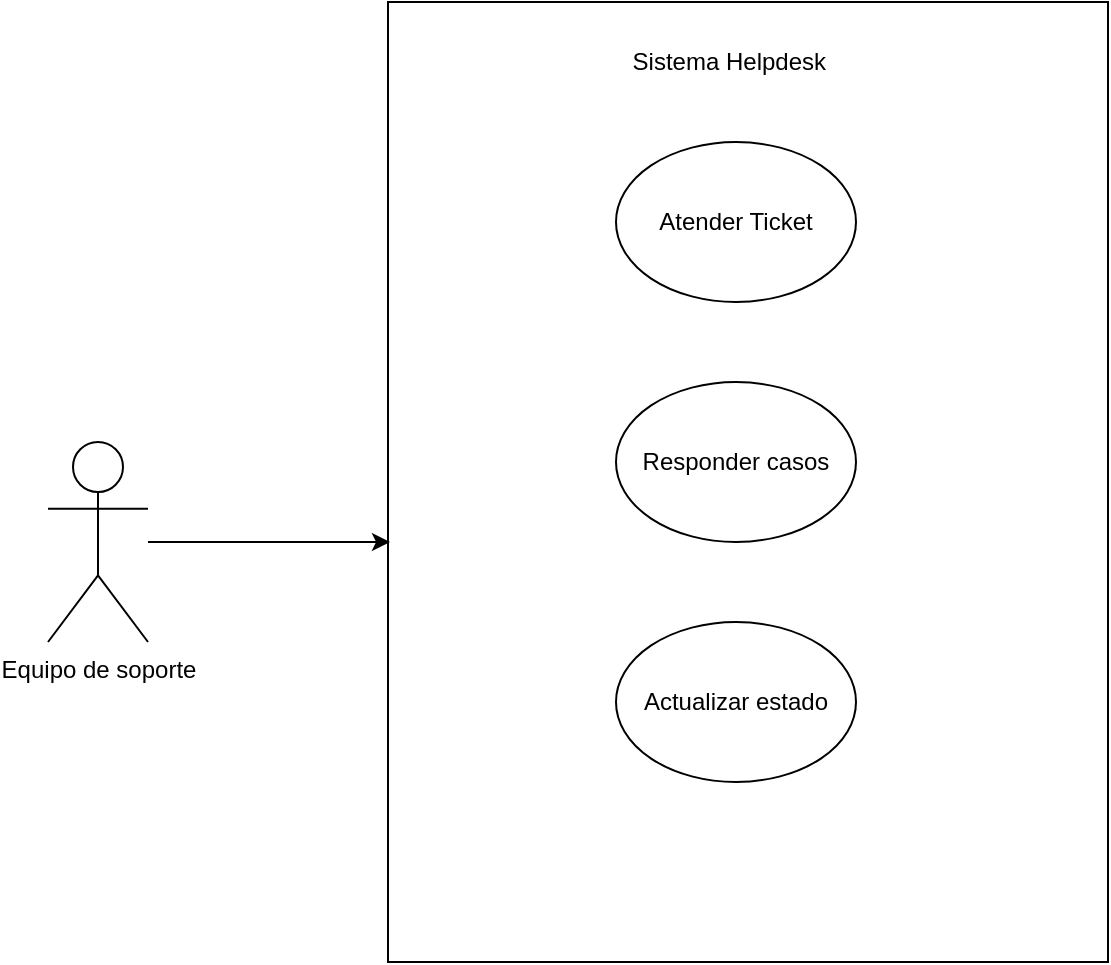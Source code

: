 <mxfile version="28.2.5" pages="2">
  <diagram name="Página-1" id="va8cWT0wQo8OfvhzT4jI">
    <mxGraphModel grid="1" page="1" gridSize="10" guides="1" tooltips="1" connect="1" arrows="1" fold="1" pageScale="1" pageWidth="827" pageHeight="1169" math="0" shadow="0">
      <root>
        <mxCell id="0" />
        <mxCell id="1" parent="0" />
        <mxCell id="ieuLfp4kG8oC1IbmgpXu-1" value="&lt;div&gt;&lt;font style=&quot;vertical-align: inherit;&quot; dir=&quot;auto&quot;&gt;&lt;font style=&quot;vertical-align: inherit;&quot; dir=&quot;auto&quot;&gt;Equipo de soporte&lt;/font&gt;&lt;/font&gt;&lt;/div&gt;" style="shape=umlActor;verticalLabelPosition=bottom;verticalAlign=top;html=1;outlineConnect=0;" vertex="1" parent="1">
          <mxGeometry x="70" y="300" width="50" height="100" as="geometry" />
        </mxCell>
        <mxCell id="ieuLfp4kG8oC1IbmgpXu-2" value="" style="rounded=0;whiteSpace=wrap;html=1;" vertex="1" parent="1">
          <mxGeometry x="240" y="80" width="360" height="480" as="geometry" />
        </mxCell>
        <mxCell id="ieuLfp4kG8oC1IbmgpXu-3" value="" style="endArrow=classic;html=1;rounded=0;" edge="1" parent="1" source="ieuLfp4kG8oC1IbmgpXu-1">
          <mxGeometry width="50" height="50" relative="1" as="geometry">
            <mxPoint x="390" y="430" as="sourcePoint" />
            <mxPoint x="241" y="350" as="targetPoint" />
            <Array as="points">
              <mxPoint x="190" y="350" />
            </Array>
          </mxGeometry>
        </mxCell>
        <mxCell id="ieuLfp4kG8oC1IbmgpXu-4" value="&lt;font style=&quot;vertical-align: inherit;&quot; dir=&quot;auto&quot;&gt;&lt;font style=&quot;vertical-align: inherit;&quot; dir=&quot;auto&quot;&gt;Sistema Helpdesk&amp;nbsp;&amp;nbsp;&lt;/font&gt;&lt;/font&gt;" style="text;html=1;align=center;verticalAlign=middle;whiteSpace=wrap;rounded=0;" vertex="1" parent="1">
          <mxGeometry x="334" y="90" width="160" height="40" as="geometry" />
        </mxCell>
        <mxCell id="queFJ3hu785A2iq3xZot-1" value="Atender Ticket" style="ellipse;whiteSpace=wrap;html=1;" vertex="1" parent="1">
          <mxGeometry x="354" y="150" width="120" height="80" as="geometry" />
        </mxCell>
        <mxCell id="queFJ3hu785A2iq3xZot-2" value="Responder casos" style="ellipse;whiteSpace=wrap;html=1;" vertex="1" parent="1">
          <mxGeometry x="354" y="270" width="120" height="80" as="geometry" />
        </mxCell>
        <mxCell id="queFJ3hu785A2iq3xZot-3" value="Actualizar estado" style="ellipse;whiteSpace=wrap;html=1;" vertex="1" parent="1">
          <mxGeometry x="354" y="390" width="120" height="80" as="geometry" />
        </mxCell>
      </root>
    </mxGraphModel>
  </diagram>
  <diagram id="OyDzUFEOg4iM0IGn4jiu" name="Página-2">
    <mxGraphModel grid="1" page="1" gridSize="10" guides="1" tooltips="1" connect="1" arrows="1" fold="1" pageScale="1" pageWidth="827" pageHeight="1169" math="0" shadow="0">
      <root>
        <mxCell id="0" />
        <mxCell id="1" parent="0" />
      </root>
    </mxGraphModel>
  </diagram>
</mxfile>

